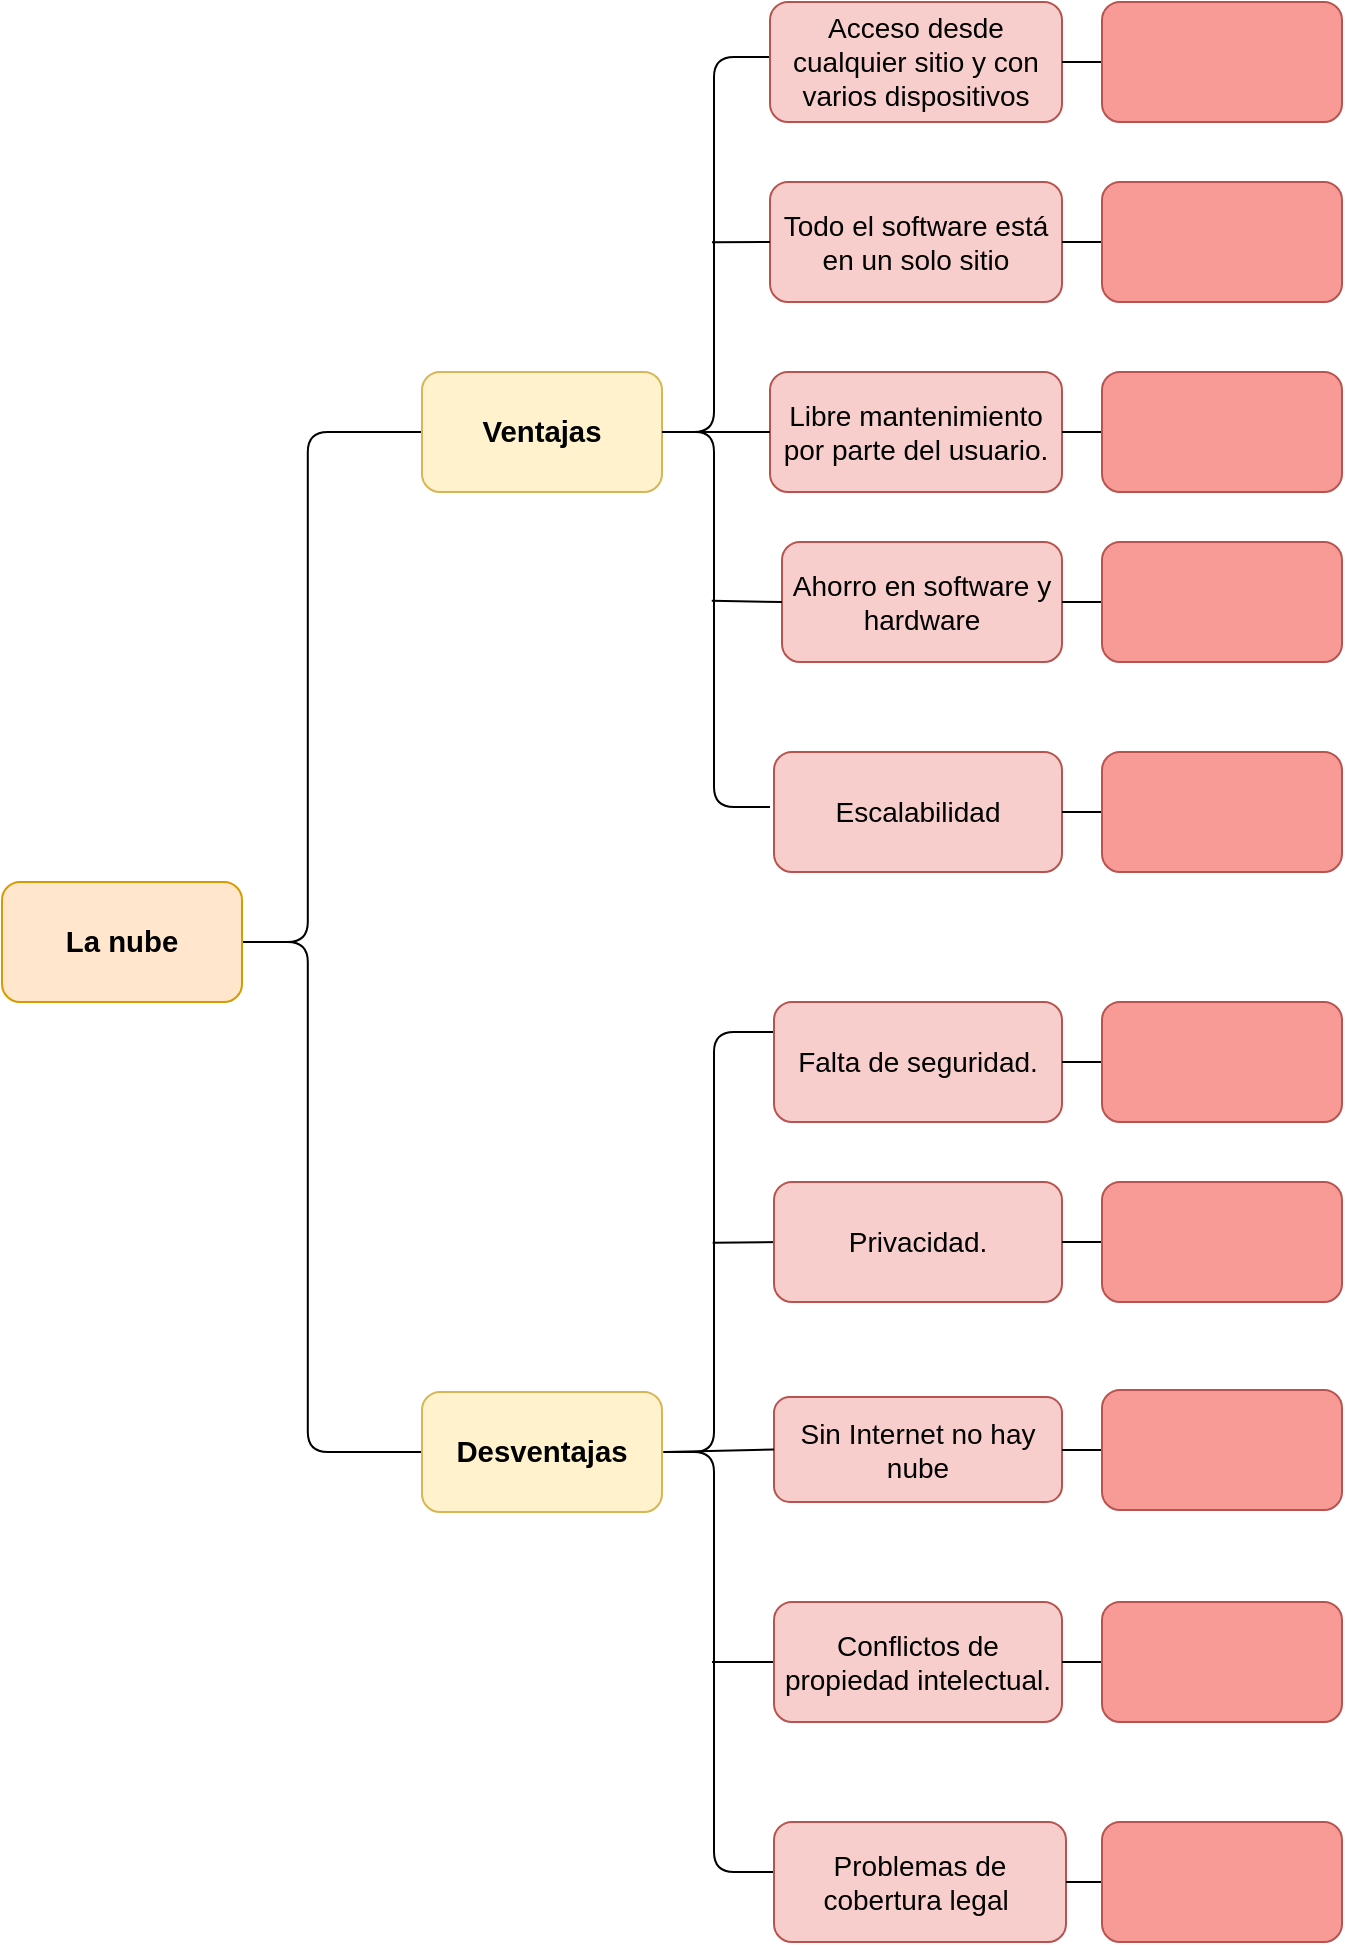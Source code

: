 <mxfile version="13.9.3" type="github">
  <diagram id="N4B2qegf66ZTnVH9yuMw" name="Page-1">
    <mxGraphModel dx="233" dy="275" grid="1" gridSize="10" guides="1" tooltips="1" connect="1" arrows="1" fold="1" page="1" pageScale="1" pageWidth="827" pageHeight="1169" math="0" shadow="0">
      <root>
        <mxCell id="0" />
        <mxCell id="1" parent="0" />
        <mxCell id="M0u36gnTDmqWbgYLdVxs-21" value="" style="shape=curlyBracket;whiteSpace=wrap;html=1;rounded=1;size=0.429;" parent="1" vertex="1">
          <mxGeometry x="150" y="365" width="100" height="510" as="geometry" />
        </mxCell>
        <mxCell id="M0u36gnTDmqWbgYLdVxs-22" value="&lt;b&gt;&lt;span style=&quot;font-size: 11.0pt ; line-height: 107% ; font-family: &amp;#34;arimo&amp;#34; , sans-serif&quot;&gt;Ventajas&lt;/span&gt;&lt;/b&gt;" style="whiteSpace=wrap;html=1;rounded=1;fillColor=#fff2cc;strokeColor=#d6b656;" parent="1" vertex="1">
          <mxGeometry x="250" y="335" width="120" height="60" as="geometry" />
        </mxCell>
        <mxCell id="M0u36gnTDmqWbgYLdVxs-23" value="&lt;font face=&quot;arimo, sans-serif&quot;&gt;&lt;span style=&quot;font-size: 14.667px&quot;&gt;&lt;b&gt;Desventajas&lt;/b&gt;&lt;/span&gt;&lt;/font&gt;" style="rounded=1;whiteSpace=wrap;html=1;fillColor=#fff2cc;strokeColor=#d6b656;" parent="1" vertex="1">
          <mxGeometry x="250" y="845" width="120" height="60" as="geometry" />
        </mxCell>
        <mxCell id="M0u36gnTDmqWbgYLdVxs-24" value="&lt;font face=&quot;arimo, sans-serif&quot;&gt;&lt;span style=&quot;font-size: 14.667px&quot;&gt;&lt;b&gt;La nube&lt;/b&gt;&lt;/span&gt;&lt;/font&gt;" style="rounded=1;whiteSpace=wrap;html=1;fillColor=#ffe6cc;strokeColor=#d79b00;" parent="1" vertex="1">
          <mxGeometry x="40" y="590" width="120" height="60" as="geometry" />
        </mxCell>
        <mxCell id="M0u36gnTDmqWbgYLdVxs-25" value="" style="shape=curlyBracket;whiteSpace=wrap;html=1;rounded=1;" parent="1" vertex="1">
          <mxGeometry x="366" y="665" width="60" height="420" as="geometry" />
        </mxCell>
        <mxCell id="M0u36gnTDmqWbgYLdVxs-26" value="" style="shape=curlyBracket;whiteSpace=wrap;html=1;rounded=1;" parent="1" vertex="1">
          <mxGeometry x="368" y="177.5" width="56" height="375" as="geometry" />
        </mxCell>
        <mxCell id="M0u36gnTDmqWbgYLdVxs-27" value="&lt;font style=&quot;font-size: 14px&quot;&gt;Acceso desde cualquier sitio y con varios dispositivos&lt;/font&gt;" style="rounded=1;whiteSpace=wrap;html=1;fillColor=#f8cecc;strokeColor=#b85450;" parent="1" vertex="1">
          <mxGeometry x="424" y="150" width="146" height="60" as="geometry" />
        </mxCell>
        <mxCell id="M0u36gnTDmqWbgYLdVxs-28" value="&lt;font style=&quot;font-size: 14px&quot;&gt;Todo el software está en un solo sitio&lt;/font&gt;" style="rounded=1;whiteSpace=wrap;html=1;fillColor=#f8cecc;strokeColor=#b85450;" parent="1" vertex="1">
          <mxGeometry x="424" y="240" width="146" height="60" as="geometry" />
        </mxCell>
        <mxCell id="M0u36gnTDmqWbgYLdVxs-29" value="&lt;font style=&quot;font-size: 14px&quot;&gt;Ahorro en software y hardware&lt;/font&gt;" style="rounded=1;whiteSpace=wrap;html=1;fillColor=#f8cecc;strokeColor=#b85450;" parent="1" vertex="1">
          <mxGeometry x="430" y="420" width="140" height="60" as="geometry" />
        </mxCell>
        <mxCell id="M0u36gnTDmqWbgYLdVxs-30" value="&lt;font style=&quot;font-size: 14px&quot;&gt;Escalabilidad&lt;/font&gt;" style="rounded=1;whiteSpace=wrap;html=1;fillColor=#f8cecc;strokeColor=#b85450;" parent="1" vertex="1">
          <mxGeometry x="426" y="525" width="144" height="60" as="geometry" />
        </mxCell>
        <mxCell id="M0u36gnTDmqWbgYLdVxs-31" value="&lt;font style=&quot;font-size: 14px&quot;&gt;Falta de seguridad.&lt;/font&gt;" style="rounded=1;whiteSpace=wrap;html=1;fillColor=#f8cecc;strokeColor=#b85450;" parent="1" vertex="1">
          <mxGeometry x="426" y="650" width="144" height="60" as="geometry" />
        </mxCell>
        <mxCell id="M0u36gnTDmqWbgYLdVxs-32" value="&lt;font style=&quot;font-size: 14px&quot;&gt;Sin Internet no hay nube&lt;/font&gt;" style="rounded=1;whiteSpace=wrap;html=1;fillColor=#f8cecc;strokeColor=#b85450;" parent="1" vertex="1">
          <mxGeometry x="426" y="847.5" width="144" height="52.5" as="geometry" />
        </mxCell>
        <mxCell id="M0u36gnTDmqWbgYLdVxs-33" value="&lt;font style=&quot;font-size: 14px&quot;&gt;Problemas de cobertura legal&amp;nbsp;&lt;/font&gt;" style="rounded=1;whiteSpace=wrap;html=1;fillColor=#f8cecc;strokeColor=#b85450;" parent="1" vertex="1">
          <mxGeometry x="426" y="1060" width="146" height="60" as="geometry" />
        </mxCell>
        <mxCell id="M0u36gnTDmqWbgYLdVxs-34" value="" style="endArrow=none;html=1;entryX=0;entryY=0.5;entryDx=0;entryDy=0;exitX=0.482;exitY=0.247;exitDx=0;exitDy=0;exitPerimeter=0;" parent="1" source="M0u36gnTDmqWbgYLdVxs-26" target="M0u36gnTDmqWbgYLdVxs-28" edge="1">
          <mxGeometry width="50" height="50" relative="1" as="geometry">
            <mxPoint x="421" y="310" as="sourcePoint" />
            <mxPoint x="444" y="300" as="targetPoint" />
            <Array as="points" />
          </mxGeometry>
        </mxCell>
        <mxCell id="M0u36gnTDmqWbgYLdVxs-35" value="" style="endArrow=none;html=1;entryX=0;entryY=0.5;entryDx=0;entryDy=0;exitX=0.48;exitY=0.725;exitDx=0;exitDy=0;exitPerimeter=0;" parent="1" source="M0u36gnTDmqWbgYLdVxs-26" target="M0u36gnTDmqWbgYLdVxs-29" edge="1">
          <mxGeometry width="50" height="50" relative="1" as="geometry">
            <mxPoint x="410" y="440" as="sourcePoint" />
            <mxPoint x="450" y="409.5" as="targetPoint" />
          </mxGeometry>
        </mxCell>
        <mxCell id="M0u36gnTDmqWbgYLdVxs-36" value="" style="endArrow=none;html=1;entryX=0;entryY=0.5;entryDx=0;entryDy=0;exitX=0.1;exitY=0.5;exitDx=0;exitDy=0;exitPerimeter=0;" parent="1" source="M0u36gnTDmqWbgYLdVxs-25" target="M0u36gnTDmqWbgYLdVxs-32" edge="1">
          <mxGeometry width="50" height="50" relative="1" as="geometry">
            <mxPoint x="350" y="975" as="sourcePoint" />
            <mxPoint x="400" y="925" as="targetPoint" />
            <Array as="points" />
          </mxGeometry>
        </mxCell>
        <mxCell id="BPTgxIuJ5kQKBwEXXOTD-1" value="" style="endArrow=none;html=1;entryX=0.1;entryY=0.5;entryDx=0;entryDy=0;entryPerimeter=0;exitX=1;exitY=0.5;exitDx=0;exitDy=0;" edge="1" parent="1" source="M0u36gnTDmqWbgYLdVxs-22" target="M0u36gnTDmqWbgYLdVxs-26">
          <mxGeometry width="50" height="50" relative="1" as="geometry">
            <mxPoint x="370" y="370" as="sourcePoint" />
            <mxPoint x="410" y="345" as="targetPoint" />
          </mxGeometry>
        </mxCell>
        <mxCell id="BPTgxIuJ5kQKBwEXXOTD-2" value="" style="endArrow=none;html=1;exitX=0.489;exitY=0.251;exitDx=0;exitDy=0;exitPerimeter=0;" edge="1" parent="1" source="M0u36gnTDmqWbgYLdVxs-25">
          <mxGeometry width="50" height="50" relative="1" as="geometry">
            <mxPoint x="450" y="830" as="sourcePoint" />
            <mxPoint x="430" y="770" as="targetPoint" />
          </mxGeometry>
        </mxCell>
        <mxCell id="BPTgxIuJ5kQKBwEXXOTD-3" value="" style="endArrow=none;html=1;" edge="1" parent="1">
          <mxGeometry width="50" height="50" relative="1" as="geometry">
            <mxPoint x="395" y="980" as="sourcePoint" />
            <mxPoint x="430" y="980" as="targetPoint" />
          </mxGeometry>
        </mxCell>
        <mxCell id="BPTgxIuJ5kQKBwEXXOTD-4" value="&lt;span style=&quot;font-size: 14px&quot;&gt;Privacidad.&lt;/span&gt;" style="rounded=1;whiteSpace=wrap;html=1;fillColor=#f8cecc;strokeColor=#b85450;" vertex="1" parent="1">
          <mxGeometry x="426" y="740" width="144" height="60" as="geometry" />
        </mxCell>
        <mxCell id="BPTgxIuJ5kQKBwEXXOTD-5" value="&lt;font style=&quot;font-size: 14px&quot;&gt;Conflictos de propiedad intelectual.&lt;/font&gt;" style="rounded=1;whiteSpace=wrap;html=1;fillColor=#f8cecc;strokeColor=#b85450;" vertex="1" parent="1">
          <mxGeometry x="426" y="950" width="144" height="60" as="geometry" />
        </mxCell>
        <mxCell id="BPTgxIuJ5kQKBwEXXOTD-6" value="&lt;font style=&quot;font-size: 14px&quot;&gt;Libre mantenimiento por parte del usuario.&lt;/font&gt;" style="rounded=1;whiteSpace=wrap;html=1;fillColor=#f8cecc;strokeColor=#b85450;" vertex="1" parent="1">
          <mxGeometry x="424" y="335" width="146" height="60" as="geometry" />
        </mxCell>
        <mxCell id="BPTgxIuJ5kQKBwEXXOTD-7" value="" style="endArrow=none;html=1;exitX=1;exitY=0.5;exitDx=0;exitDy=0;entryX=0;entryY=0.5;entryDx=0;entryDy=0;" edge="1" parent="1" source="M0u36gnTDmqWbgYLdVxs-22" target="BPTgxIuJ5kQKBwEXXOTD-6">
          <mxGeometry width="50" height="50" relative="1" as="geometry">
            <mxPoint x="410" y="380" as="sourcePoint" />
            <mxPoint x="460" y="330" as="targetPoint" />
          </mxGeometry>
        </mxCell>
        <mxCell id="BPTgxIuJ5kQKBwEXXOTD-8" value="" style="endArrow=none;html=1;exitX=1;exitY=0.5;exitDx=0;exitDy=0;" edge="1" parent="1" source="M0u36gnTDmqWbgYLdVxs-27">
          <mxGeometry width="50" height="50" relative="1" as="geometry">
            <mxPoint x="600" y="190" as="sourcePoint" />
            <mxPoint x="590" y="180" as="targetPoint" />
          </mxGeometry>
        </mxCell>
        <mxCell id="BPTgxIuJ5kQKBwEXXOTD-9" value="" style="endArrow=none;html=1;exitX=1;exitY=0.5;exitDx=0;exitDy=0;" edge="1" parent="1" source="M0u36gnTDmqWbgYLdVxs-28">
          <mxGeometry width="50" height="50" relative="1" as="geometry">
            <mxPoint x="600" y="270" as="sourcePoint" />
            <mxPoint x="590" y="270" as="targetPoint" />
          </mxGeometry>
        </mxCell>
        <mxCell id="BPTgxIuJ5kQKBwEXXOTD-10" value="" style="endArrow=none;html=1;exitX=1;exitY=0.5;exitDx=0;exitDy=0;" edge="1" parent="1" source="BPTgxIuJ5kQKBwEXXOTD-6">
          <mxGeometry width="50" height="50" relative="1" as="geometry">
            <mxPoint x="610" y="360" as="sourcePoint" />
            <mxPoint x="590" y="365" as="targetPoint" />
          </mxGeometry>
        </mxCell>
        <mxCell id="BPTgxIuJ5kQKBwEXXOTD-11" value="" style="endArrow=none;html=1;exitX=1;exitY=0.5;exitDx=0;exitDy=0;" edge="1" parent="1" source="M0u36gnTDmqWbgYLdVxs-29">
          <mxGeometry width="50" height="50" relative="1" as="geometry">
            <mxPoint x="590" y="445" as="sourcePoint" />
            <mxPoint x="590" y="450" as="targetPoint" />
          </mxGeometry>
        </mxCell>
        <mxCell id="BPTgxIuJ5kQKBwEXXOTD-12" value="" style="endArrow=none;html=1;exitX=1;exitY=0.5;exitDx=0;exitDy=0;" edge="1" parent="1" source="M0u36gnTDmqWbgYLdVxs-30">
          <mxGeometry width="50" height="50" relative="1" as="geometry">
            <mxPoint x="580" y="552.5" as="sourcePoint" />
            <mxPoint x="590" y="555" as="targetPoint" />
          </mxGeometry>
        </mxCell>
        <mxCell id="BPTgxIuJ5kQKBwEXXOTD-13" value="" style="endArrow=none;html=1;exitX=1;exitY=0.5;exitDx=0;exitDy=0;" edge="1" parent="1" source="M0u36gnTDmqWbgYLdVxs-31">
          <mxGeometry width="50" height="50" relative="1" as="geometry">
            <mxPoint x="590" y="680" as="sourcePoint" />
            <mxPoint x="590" y="680" as="targetPoint" />
          </mxGeometry>
        </mxCell>
        <mxCell id="BPTgxIuJ5kQKBwEXXOTD-14" value="" style="endArrow=none;html=1;" edge="1" parent="1">
          <mxGeometry width="50" height="50" relative="1" as="geometry">
            <mxPoint x="570" y="874" as="sourcePoint" />
            <mxPoint x="590" y="874" as="targetPoint" />
          </mxGeometry>
        </mxCell>
        <mxCell id="BPTgxIuJ5kQKBwEXXOTD-15" value="" style="endArrow=none;html=1;exitX=1;exitY=0.5;exitDx=0;exitDy=0;" edge="1" parent="1" source="BPTgxIuJ5kQKBwEXXOTD-5">
          <mxGeometry width="50" height="50" relative="1" as="geometry">
            <mxPoint x="580" y="980" as="sourcePoint" />
            <mxPoint x="590" y="980" as="targetPoint" />
          </mxGeometry>
        </mxCell>
        <mxCell id="BPTgxIuJ5kQKBwEXXOTD-16" value="" style="endArrow=none;html=1;exitX=1;exitY=0.5;exitDx=0;exitDy=0;" edge="1" parent="1" source="M0u36gnTDmqWbgYLdVxs-33">
          <mxGeometry width="50" height="50" relative="1" as="geometry">
            <mxPoint x="590" y="1085" as="sourcePoint" />
            <mxPoint x="590" y="1090" as="targetPoint" />
          </mxGeometry>
        </mxCell>
        <mxCell id="BPTgxIuJ5kQKBwEXXOTD-17" value="" style="endArrow=none;html=1;exitX=1;exitY=0.5;exitDx=0;exitDy=0;" edge="1" parent="1" source="BPTgxIuJ5kQKBwEXXOTD-4">
          <mxGeometry width="50" height="50" relative="1" as="geometry">
            <mxPoint x="600" y="771" as="sourcePoint" />
            <mxPoint x="590" y="770" as="targetPoint" />
          </mxGeometry>
        </mxCell>
        <mxCell id="BPTgxIuJ5kQKBwEXXOTD-18" value="" style="rounded=1;whiteSpace=wrap;html=1;strokeColor=#b85450;fillColor=#F89B97;" vertex="1" parent="1">
          <mxGeometry x="590" y="1060" width="120" height="60" as="geometry" />
        </mxCell>
        <mxCell id="BPTgxIuJ5kQKBwEXXOTD-19" value="" style="rounded=1;whiteSpace=wrap;html=1;strokeColor=#b85450;fillColor=#F89B97;" vertex="1" parent="1">
          <mxGeometry x="590" y="950" width="120" height="60" as="geometry" />
        </mxCell>
        <mxCell id="BPTgxIuJ5kQKBwEXXOTD-20" value="" style="rounded=1;whiteSpace=wrap;html=1;strokeColor=#b85450;fillColor=#F89B97;" vertex="1" parent="1">
          <mxGeometry x="590" y="844" width="120" height="60" as="geometry" />
        </mxCell>
        <mxCell id="BPTgxIuJ5kQKBwEXXOTD-21" value="" style="rounded=1;whiteSpace=wrap;html=1;strokeColor=#b85450;fillColor=#F89B97;" vertex="1" parent="1">
          <mxGeometry x="590" y="740" width="120" height="60" as="geometry" />
        </mxCell>
        <mxCell id="BPTgxIuJ5kQKBwEXXOTD-22" value="" style="rounded=1;whiteSpace=wrap;html=1;strokeColor=#b85450;fillColor=#F89B97;" vertex="1" parent="1">
          <mxGeometry x="590" y="650" width="120" height="60" as="geometry" />
        </mxCell>
        <mxCell id="BPTgxIuJ5kQKBwEXXOTD-23" value="" style="rounded=1;whiteSpace=wrap;html=1;strokeColor=#b85450;fillColor=#F89B97;" vertex="1" parent="1">
          <mxGeometry x="590" y="525" width="120" height="60" as="geometry" />
        </mxCell>
        <mxCell id="BPTgxIuJ5kQKBwEXXOTD-24" value="" style="rounded=1;whiteSpace=wrap;html=1;strokeColor=#b85450;fillColor=#F89B97;" vertex="1" parent="1">
          <mxGeometry x="590" y="420" width="120" height="60" as="geometry" />
        </mxCell>
        <mxCell id="BPTgxIuJ5kQKBwEXXOTD-25" value="" style="rounded=1;whiteSpace=wrap;html=1;strokeColor=#b85450;fillColor=#F89B97;" vertex="1" parent="1">
          <mxGeometry x="590" y="335" width="120" height="60" as="geometry" />
        </mxCell>
        <mxCell id="BPTgxIuJ5kQKBwEXXOTD-26" value="" style="rounded=1;whiteSpace=wrap;html=1;strokeColor=#b85450;fillColor=#F89B97;" vertex="1" parent="1">
          <mxGeometry x="590" y="240" width="120" height="60" as="geometry" />
        </mxCell>
        <mxCell id="BPTgxIuJ5kQKBwEXXOTD-27" value="" style="rounded=1;whiteSpace=wrap;html=1;strokeColor=#b85450;fillColor=#F89B97;" vertex="1" parent="1">
          <mxGeometry x="590" y="150" width="120" height="60" as="geometry" />
        </mxCell>
      </root>
    </mxGraphModel>
  </diagram>
</mxfile>
